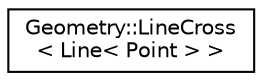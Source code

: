 digraph "Graphical Class Hierarchy"
{
 // LATEX_PDF_SIZE
  edge [fontname="Helvetica",fontsize="10",labelfontname="Helvetica",labelfontsize="10"];
  node [fontname="Helvetica",fontsize="10",shape=record];
  rankdir="LR";
  Node0 [label="Geometry::LineCross\l\< Line\< Point \> \>",height=0.2,width=0.4,color="black", fillcolor="white", style="filled",URL="$structGeometry_1_1LineCross_3_01Line_3_01Point_01_4_01_4.html",tooltip=" "];
}
